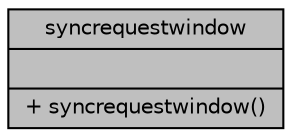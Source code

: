 digraph "syncrequestwindow"
{
 // LATEX_PDF_SIZE
  edge [fontname="Helvetica",fontsize="10",labelfontname="Helvetica",labelfontsize="10"];
  node [fontname="Helvetica",fontsize="10",shape=record];
  Node1 [label="{syncrequestwindow\n||+ syncrequestwindow()\l}",height=0.2,width=0.4,color="black", fillcolor="grey75", style="filled", fontcolor="black",tooltip=" "];
}
